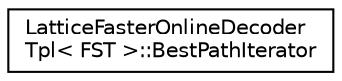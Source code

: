 digraph "Graphical Class Hierarchy"
{
  edge [fontname="Helvetica",fontsize="10",labelfontname="Helvetica",labelfontsize="10"];
  node [fontname="Helvetica",fontsize="10",shape=record];
  rankdir="LR";
  Node0 [label="LatticeFasterOnlineDecoder\lTpl\< FST \>::BestPathIterator",height=0.2,width=0.4,color="black", fillcolor="white", style="filled",URL="$structkaldi_1_1LatticeFasterOnlineDecoderTpl_1_1BestPathIterator.html"];
}
